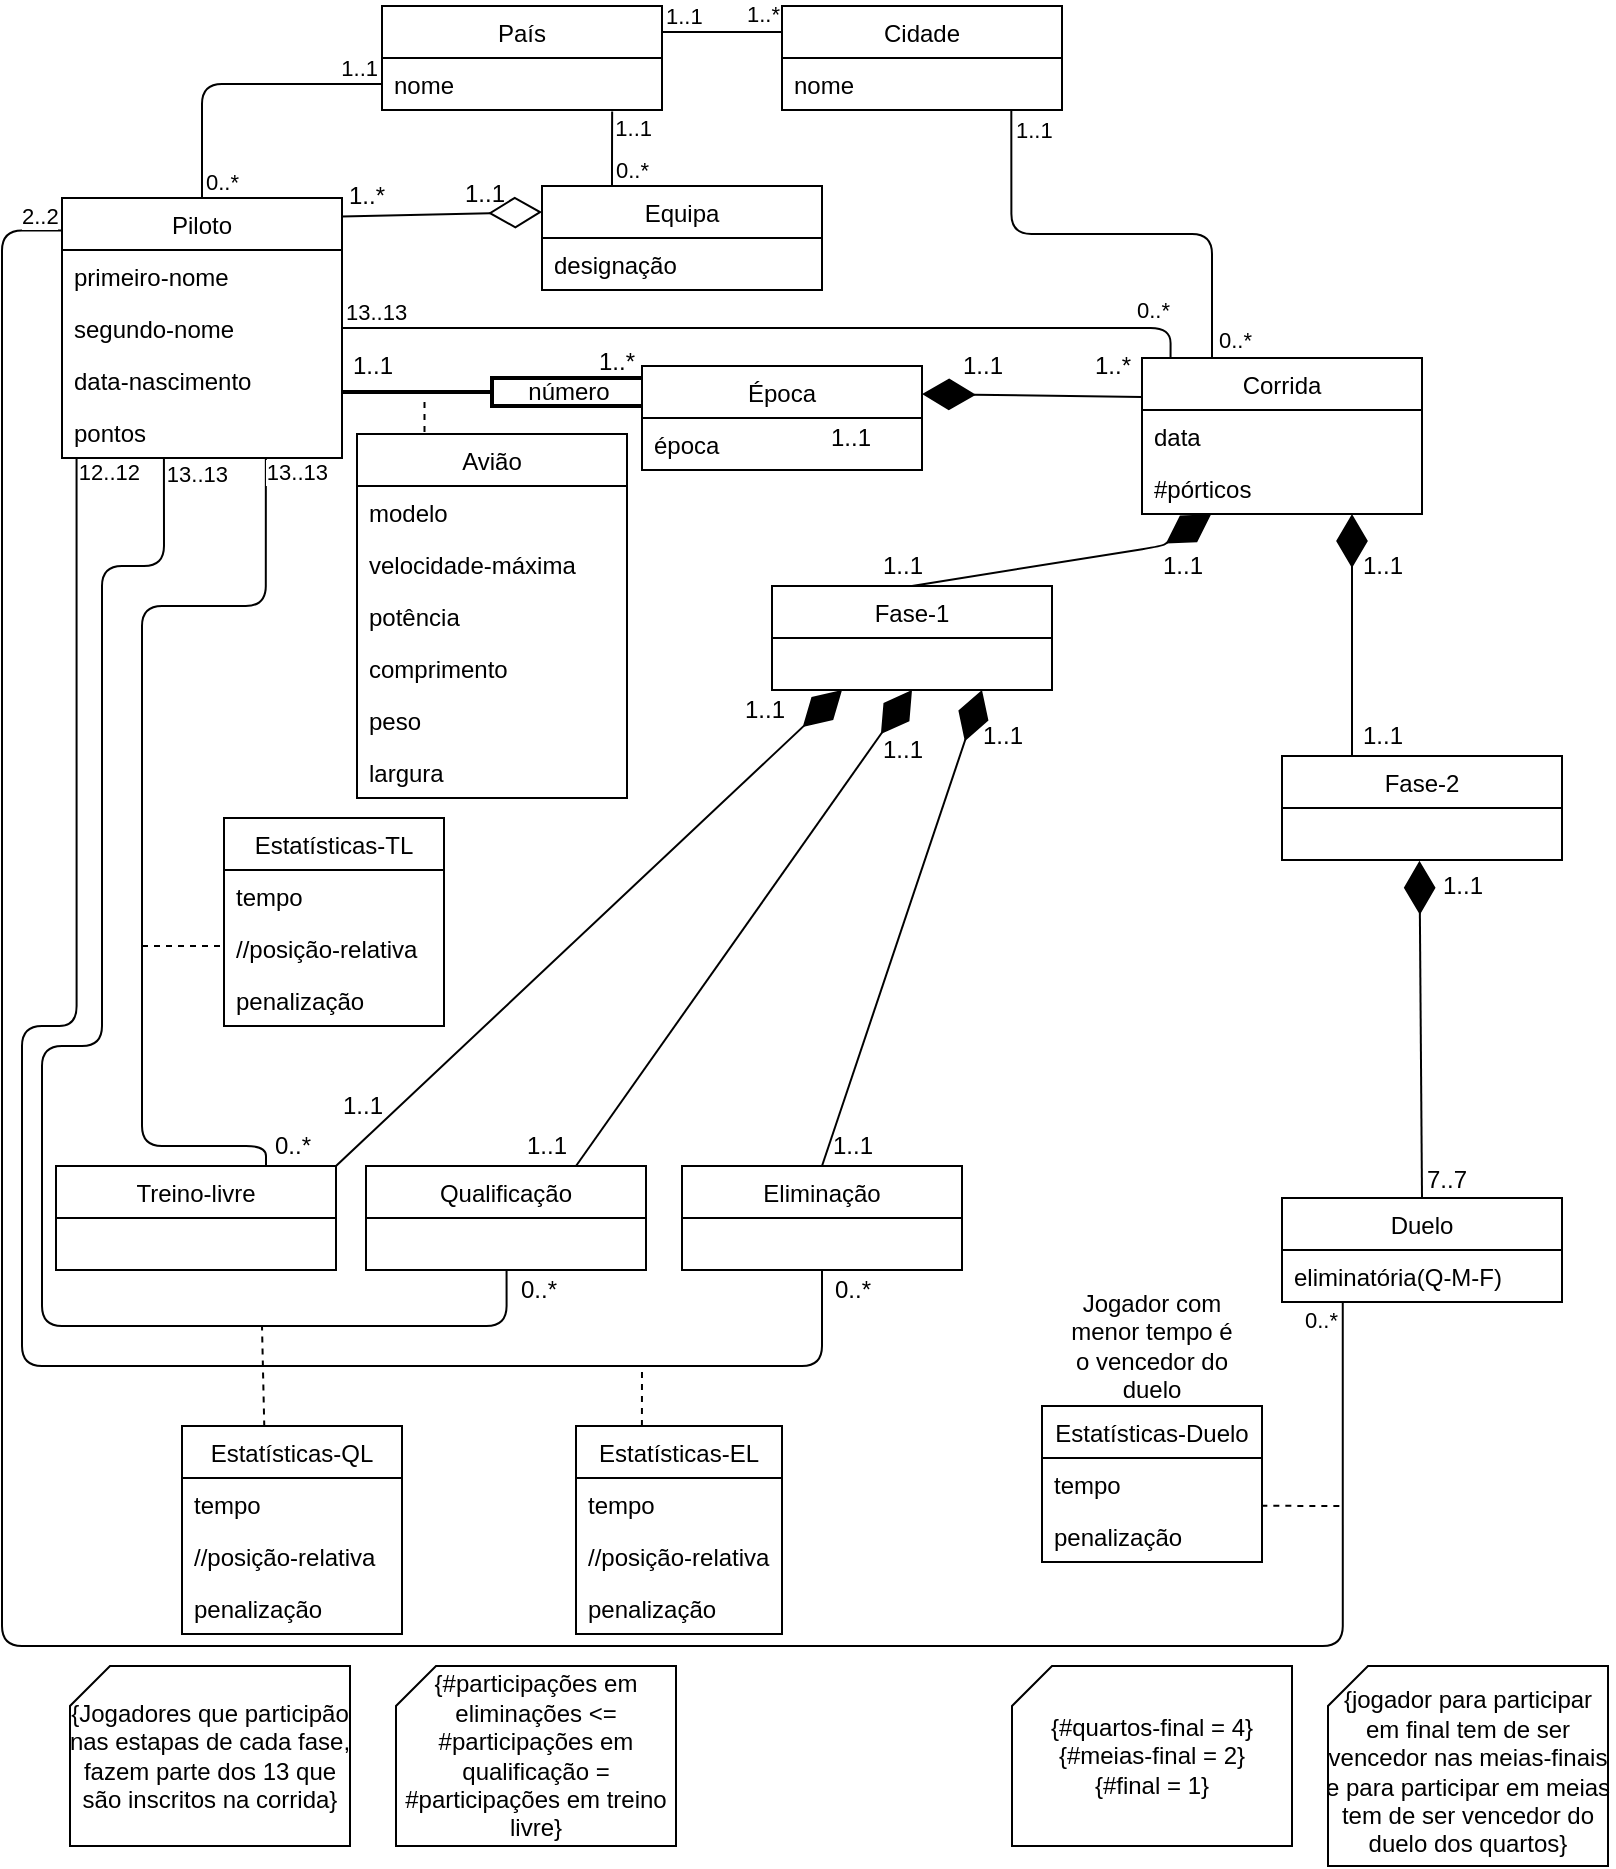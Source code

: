 <mxfile version="14.4.2" type="device"><diagram id="zNrP5_k8w8WbQHZA2reX" name="Page-1"><mxGraphModel dx="1662" dy="762" grid="1" gridSize="10" guides="1" tooltips="1" connect="1" arrows="1" fold="1" page="1" pageScale="1" pageWidth="827" pageHeight="1169" math="0" shadow="0"><root><mxCell id="0"/><mxCell id="1" parent="0"/><mxCell id="KS-zjD-Ay2IdsAqpSgVp-1" value="Piloto" style="swimlane;fontStyle=0;childLayout=stackLayout;horizontal=1;startSize=26;fillColor=none;horizontalStack=0;resizeParent=1;resizeParentMax=0;resizeLast=0;collapsible=1;marginBottom=0;" parent="1" vertex="1"><mxGeometry x="40" y="106" width="140" height="130" as="geometry"/></mxCell><mxCell id="KS-zjD-Ay2IdsAqpSgVp-2" value="primeiro-nome" style="text;strokeColor=none;fillColor=none;align=left;verticalAlign=top;spacingLeft=4;spacingRight=4;overflow=hidden;rotatable=0;points=[[0,0.5],[1,0.5]];portConstraint=eastwest;" parent="KS-zjD-Ay2IdsAqpSgVp-1" vertex="1"><mxGeometry y="26" width="140" height="26" as="geometry"/></mxCell><mxCell id="KS-zjD-Ay2IdsAqpSgVp-3" value="segundo-nome" style="text;strokeColor=none;fillColor=none;align=left;verticalAlign=top;spacingLeft=4;spacingRight=4;overflow=hidden;rotatable=0;points=[[0,0.5],[1,0.5]];portConstraint=eastwest;" parent="KS-zjD-Ay2IdsAqpSgVp-1" vertex="1"><mxGeometry y="52" width="140" height="26" as="geometry"/></mxCell><mxCell id="KS-zjD-Ay2IdsAqpSgVp-4" value="data-nascimento" style="text;strokeColor=none;fillColor=none;align=left;verticalAlign=top;spacingLeft=4;spacingRight=4;overflow=hidden;rotatable=0;points=[[0,0.5],[1,0.5]];portConstraint=eastwest;" parent="KS-zjD-Ay2IdsAqpSgVp-1" vertex="1"><mxGeometry y="78" width="140" height="26" as="geometry"/></mxCell><mxCell id="KS-zjD-Ay2IdsAqpSgVp-254" value="pontos" style="text;strokeColor=none;fillColor=none;align=left;verticalAlign=top;spacingLeft=4;spacingRight=4;overflow=hidden;rotatable=0;points=[[0,0.5],[1,0.5]];portConstraint=eastwest;" parent="KS-zjD-Ay2IdsAqpSgVp-1" vertex="1"><mxGeometry y="104" width="140" height="26" as="geometry"/></mxCell><mxCell id="KS-zjD-Ay2IdsAqpSgVp-5" value="País" style="swimlane;fontStyle=0;childLayout=stackLayout;horizontal=1;startSize=26;fillColor=none;horizontalStack=0;resizeParent=1;resizeParentMax=0;resizeLast=0;collapsible=1;marginBottom=0;" parent="1" vertex="1"><mxGeometry x="200" y="10" width="140" height="52" as="geometry"/></mxCell><mxCell id="KS-zjD-Ay2IdsAqpSgVp-6" value="nome" style="text;strokeColor=none;fillColor=none;align=left;verticalAlign=top;spacingLeft=4;spacingRight=4;overflow=hidden;rotatable=0;points=[[0,0.5],[1,0.5]];portConstraint=eastwest;" parent="KS-zjD-Ay2IdsAqpSgVp-5" vertex="1"><mxGeometry y="26" width="140" height="26" as="geometry"/></mxCell><mxCell id="KS-zjD-Ay2IdsAqpSgVp-9" value="Cidade" style="swimlane;fontStyle=0;childLayout=stackLayout;horizontal=1;startSize=26;fillColor=none;horizontalStack=0;resizeParent=1;resizeParentMax=0;resizeLast=0;collapsible=1;marginBottom=0;" parent="1" vertex="1"><mxGeometry x="400" y="10" width="140" height="52" as="geometry"/></mxCell><mxCell id="KS-zjD-Ay2IdsAqpSgVp-10" value="nome" style="text;strokeColor=none;fillColor=none;align=left;verticalAlign=top;spacingLeft=4;spacingRight=4;overflow=hidden;rotatable=0;points=[[0,0.5],[1,0.5]];portConstraint=eastwest;" parent="KS-zjD-Ay2IdsAqpSgVp-9" vertex="1"><mxGeometry y="26" width="140" height="26" as="geometry"/></mxCell><mxCell id="KS-zjD-Ay2IdsAqpSgVp-11" value="" style="endArrow=none;html=1;edgeStyle=orthogonalEdgeStyle;exitX=1;exitY=0.25;exitDx=0;exitDy=0;entryX=0;entryY=0.25;entryDx=0;entryDy=0;" parent="1" source="KS-zjD-Ay2IdsAqpSgVp-5" target="KS-zjD-Ay2IdsAqpSgVp-9" edge="1"><mxGeometry relative="1" as="geometry"><mxPoint x="330" y="200" as="sourcePoint"/><mxPoint x="490" y="200" as="targetPoint"/></mxGeometry></mxCell><mxCell id="KS-zjD-Ay2IdsAqpSgVp-12" value="1..1" style="edgeLabel;resizable=0;html=1;align=left;verticalAlign=bottom;" parent="KS-zjD-Ay2IdsAqpSgVp-11" connectable="0" vertex="1"><mxGeometry x="-1" relative="1" as="geometry"/></mxCell><mxCell id="KS-zjD-Ay2IdsAqpSgVp-13" value="1..*" style="edgeLabel;resizable=0;html=1;align=right;verticalAlign=bottom;" parent="KS-zjD-Ay2IdsAqpSgVp-11" connectable="0" vertex="1"><mxGeometry x="1" relative="1" as="geometry"><mxPoint x="-1" as="offset"/></mxGeometry></mxCell><mxCell id="KS-zjD-Ay2IdsAqpSgVp-14" value="Equipa" style="swimlane;fontStyle=0;childLayout=stackLayout;horizontal=1;startSize=26;fillColor=none;horizontalStack=0;resizeParent=1;resizeParentMax=0;resizeLast=0;collapsible=1;marginBottom=0;" parent="1" vertex="1"><mxGeometry x="280" y="100" width="140" height="52" as="geometry"/></mxCell><mxCell id="KS-zjD-Ay2IdsAqpSgVp-15" value="designação" style="text;strokeColor=none;fillColor=none;align=left;verticalAlign=top;spacingLeft=4;spacingRight=4;overflow=hidden;rotatable=0;points=[[0,0.5],[1,0.5]];portConstraint=eastwest;" parent="KS-zjD-Ay2IdsAqpSgVp-14" vertex="1"><mxGeometry y="26" width="140" height="26" as="geometry"/></mxCell><mxCell id="KS-zjD-Ay2IdsAqpSgVp-18" value="" style="endArrow=none;html=1;edgeStyle=orthogonalEdgeStyle;exitX=0.25;exitY=0;exitDx=0;exitDy=0;entryX=0.822;entryY=1.027;entryDx=0;entryDy=0;entryPerimeter=0;" parent="1" source="KS-zjD-Ay2IdsAqpSgVp-14" target="KS-zjD-Ay2IdsAqpSgVp-6" edge="1"><mxGeometry relative="1" as="geometry"><mxPoint x="350" y="80" as="sourcePoint"/><mxPoint x="510" y="80" as="targetPoint"/></mxGeometry></mxCell><mxCell id="KS-zjD-Ay2IdsAqpSgVp-19" value="0..*" style="edgeLabel;resizable=0;html=1;align=left;verticalAlign=bottom;" parent="KS-zjD-Ay2IdsAqpSgVp-18" connectable="0" vertex="1"><mxGeometry x="-1" relative="1" as="geometry"/></mxCell><mxCell id="KS-zjD-Ay2IdsAqpSgVp-20" value="1..1" style="edgeLabel;resizable=0;html=1;align=right;verticalAlign=bottom;" parent="KS-zjD-Ay2IdsAqpSgVp-18" connectable="0" vertex="1"><mxGeometry x="1" relative="1" as="geometry"><mxPoint x="20.92" y="17.17" as="offset"/></mxGeometry></mxCell><mxCell id="KS-zjD-Ay2IdsAqpSgVp-21" value="" style="endArrow=none;html=1;edgeStyle=orthogonalEdgeStyle;exitX=0.5;exitY=0;exitDx=0;exitDy=0;entryX=0;entryY=0.5;entryDx=0;entryDy=0;" parent="1" source="KS-zjD-Ay2IdsAqpSgVp-1" target="KS-zjD-Ay2IdsAqpSgVp-6" edge="1"><mxGeometry relative="1" as="geometry"><mxPoint x="145" y="128.0" as="sourcePoint"/><mxPoint x="235" y="70" as="targetPoint"/></mxGeometry></mxCell><mxCell id="KS-zjD-Ay2IdsAqpSgVp-22" value="0..*" style="edgeLabel;resizable=0;html=1;align=left;verticalAlign=bottom;" parent="KS-zjD-Ay2IdsAqpSgVp-21" connectable="0" vertex="1"><mxGeometry x="-1" relative="1" as="geometry"/></mxCell><mxCell id="KS-zjD-Ay2IdsAqpSgVp-23" value="1..1" style="edgeLabel;resizable=0;html=1;align=right;verticalAlign=bottom;" parent="KS-zjD-Ay2IdsAqpSgVp-21" connectable="0" vertex="1"><mxGeometry x="1" relative="1" as="geometry"><mxPoint x="-2" as="offset"/></mxGeometry></mxCell><mxCell id="KS-zjD-Ay2IdsAqpSgVp-24" value="Corrida" style="swimlane;fontStyle=0;childLayout=stackLayout;horizontal=1;startSize=26;fillColor=none;horizontalStack=0;resizeParent=1;resizeParentMax=0;resizeLast=0;collapsible=1;marginBottom=0;" parent="1" vertex="1"><mxGeometry x="580" y="186" width="140" height="78" as="geometry"/></mxCell><mxCell id="KS-zjD-Ay2IdsAqpSgVp-25" value="data" style="text;strokeColor=none;fillColor=none;align=left;verticalAlign=top;spacingLeft=4;spacingRight=4;overflow=hidden;rotatable=0;points=[[0,0.5],[1,0.5]];portConstraint=eastwest;" parent="KS-zjD-Ay2IdsAqpSgVp-24" vertex="1"><mxGeometry y="26" width="140" height="26" as="geometry"/></mxCell><mxCell id="KS-zjD-Ay2IdsAqpSgVp-72" value="#pórticos" style="text;strokeColor=none;fillColor=none;align=left;verticalAlign=top;spacingLeft=4;spacingRight=4;overflow=hidden;rotatable=0;points=[[0,0.5],[1,0.5]];portConstraint=eastwest;" parent="KS-zjD-Ay2IdsAqpSgVp-24" vertex="1"><mxGeometry y="52" width="140" height="26" as="geometry"/></mxCell><mxCell id="KS-zjD-Ay2IdsAqpSgVp-28" value="" style="endArrow=none;html=1;edgeStyle=orthogonalEdgeStyle;entryX=0.25;entryY=0;entryDx=0;entryDy=0;exitX=0.819;exitY=1.005;exitDx=0;exitDy=0;exitPerimeter=0;" parent="1" source="KS-zjD-Ay2IdsAqpSgVp-10" target="KS-zjD-Ay2IdsAqpSgVp-24" edge="1"><mxGeometry relative="1" as="geometry"><mxPoint x="515" y="70" as="sourcePoint"/><mxPoint x="510" y="80" as="targetPoint"/></mxGeometry></mxCell><mxCell id="KS-zjD-Ay2IdsAqpSgVp-29" value="1..1" style="edgeLabel;resizable=0;html=1;align=left;verticalAlign=bottom;" parent="KS-zjD-Ay2IdsAqpSgVp-28" connectable="0" vertex="1"><mxGeometry x="-1" relative="1" as="geometry"><mxPoint y="17.87" as="offset"/></mxGeometry></mxCell><mxCell id="KS-zjD-Ay2IdsAqpSgVp-30" value="0..*" style="edgeLabel;resizable=0;html=1;align=right;verticalAlign=bottom;" parent="KS-zjD-Ay2IdsAqpSgVp-28" connectable="0" vertex="1"><mxGeometry x="1" relative="1" as="geometry"><mxPoint x="20" as="offset"/></mxGeometry></mxCell><mxCell id="KS-zjD-Ay2IdsAqpSgVp-31" value="Avião" style="swimlane;fontStyle=0;childLayout=stackLayout;horizontal=1;startSize=26;fillColor=none;horizontalStack=0;resizeParent=1;resizeParentMax=0;resizeLast=0;collapsible=1;marginBottom=0;" parent="1" vertex="1"><mxGeometry x="187.5" y="224" width="135" height="182" as="geometry"/></mxCell><mxCell id="KS-zjD-Ay2IdsAqpSgVp-32" value="modelo" style="text;strokeColor=none;fillColor=none;align=left;verticalAlign=top;spacingLeft=4;spacingRight=4;overflow=hidden;rotatable=0;points=[[0,0.5],[1,0.5]];portConstraint=eastwest;" parent="KS-zjD-Ay2IdsAqpSgVp-31" vertex="1"><mxGeometry y="26" width="135" height="26" as="geometry"/></mxCell><mxCell id="KS-zjD-Ay2IdsAqpSgVp-33" value="velocidade-máxima" style="text;strokeColor=none;fillColor=none;align=left;verticalAlign=top;spacingLeft=4;spacingRight=4;overflow=hidden;rotatable=0;points=[[0,0.5],[1,0.5]];portConstraint=eastwest;" parent="KS-zjD-Ay2IdsAqpSgVp-31" vertex="1"><mxGeometry y="52" width="135" height="26" as="geometry"/></mxCell><mxCell id="KS-zjD-Ay2IdsAqpSgVp-34" value="potência" style="text;strokeColor=none;fillColor=none;align=left;verticalAlign=top;spacingLeft=4;spacingRight=4;overflow=hidden;rotatable=0;points=[[0,0.5],[1,0.5]];portConstraint=eastwest;" parent="KS-zjD-Ay2IdsAqpSgVp-31" vertex="1"><mxGeometry y="78" width="135" height="26" as="geometry"/></mxCell><mxCell id="KS-zjD-Ay2IdsAqpSgVp-35" value="comprimento" style="text;strokeColor=none;fillColor=none;align=left;verticalAlign=top;spacingLeft=4;spacingRight=4;overflow=hidden;rotatable=0;points=[[0,0.5],[1,0.5]];portConstraint=eastwest;" parent="KS-zjD-Ay2IdsAqpSgVp-31" vertex="1"><mxGeometry y="104" width="135" height="26" as="geometry"/></mxCell><mxCell id="KS-zjD-Ay2IdsAqpSgVp-36" value="peso" style="text;strokeColor=none;fillColor=none;align=left;verticalAlign=top;spacingLeft=4;spacingRight=4;overflow=hidden;rotatable=0;points=[[0,0.5],[1,0.5]];portConstraint=eastwest;" parent="KS-zjD-Ay2IdsAqpSgVp-31" vertex="1"><mxGeometry y="130" width="135" height="26" as="geometry"/></mxCell><mxCell id="KS-zjD-Ay2IdsAqpSgVp-37" value="largura" style="text;strokeColor=none;fillColor=none;align=left;verticalAlign=top;spacingLeft=4;spacingRight=4;overflow=hidden;rotatable=0;points=[[0,0.5],[1,0.5]];portConstraint=eastwest;" parent="KS-zjD-Ay2IdsAqpSgVp-31" vertex="1"><mxGeometry y="156" width="135" height="26" as="geometry"/></mxCell><mxCell id="KS-zjD-Ay2IdsAqpSgVp-48" value="Época" style="swimlane;fontStyle=0;childLayout=stackLayout;horizontal=1;startSize=26;fillColor=none;horizontalStack=0;resizeParent=1;resizeParentMax=0;resizeLast=0;collapsible=1;marginBottom=0;" parent="1" vertex="1"><mxGeometry x="330" y="190" width="140" height="52" as="geometry"/></mxCell><mxCell id="KS-zjD-Ay2IdsAqpSgVp-65" value="época" style="text;strokeColor=none;fillColor=none;align=left;verticalAlign=top;spacingLeft=4;spacingRight=4;overflow=hidden;rotatable=0;points=[[0,0.5],[1,0.5]];portConstraint=eastwest;" parent="KS-zjD-Ay2IdsAqpSgVp-48" vertex="1"><mxGeometry y="26" width="140" height="26" as="geometry"/></mxCell><mxCell id="KS-zjD-Ay2IdsAqpSgVp-55" value="" style="endArrow=none;dashed=1;html=1;exitX=0.25;exitY=0;exitDx=0;exitDy=0;entryX=0.275;entryY=0.497;entryDx=0;entryDy=0;entryPerimeter=0;" parent="1" edge="1"><mxGeometry width="50" height="50" relative="1" as="geometry"><mxPoint x="221.25" y="223" as="sourcePoint"/><mxPoint x="221.25" y="204.94" as="targetPoint"/><Array as="points"/></mxGeometry></mxCell><mxCell id="KS-zjD-Ay2IdsAqpSgVp-59" value="" style="endArrow=diamondThin;endFill=1;endSize=24;html=1;entryX=1;entryY=0.25;entryDx=0;entryDy=0;exitX=0;exitY=0.25;exitDx=0;exitDy=0;" parent="1" source="KS-zjD-Ay2IdsAqpSgVp-24" edge="1"><mxGeometry width="160" relative="1" as="geometry"><mxPoint x="580" y="209.5" as="sourcePoint"/><mxPoint x="470" y="204" as="targetPoint"/><Array as="points"/></mxGeometry></mxCell><mxCell id="KS-zjD-Ay2IdsAqpSgVp-60" value="1..1" style="text;html=1;align=center;verticalAlign=middle;resizable=0;points=[];autosize=1;" parent="1" vertex="1"><mxGeometry x="414" y="216" width="40" height="20" as="geometry"/></mxCell><mxCell id="KS-zjD-Ay2IdsAqpSgVp-61" value="1..*" style="text;html=1;align=center;verticalAlign=middle;resizable=0;points=[];autosize=1;" parent="1" vertex="1"><mxGeometry x="550" y="180" width="30" height="20" as="geometry"/></mxCell><mxCell id="KS-zjD-Ay2IdsAqpSgVp-62" value="" style="endArrow=diamondThin;endFill=0;endSize=24;html=1;entryX=0;entryY=0.25;entryDx=0;entryDy=0;exitX=0.999;exitY=0.071;exitDx=0;exitDy=0;exitPerimeter=0;" parent="1" source="KS-zjD-Ay2IdsAqpSgVp-1" target="KS-zjD-Ay2IdsAqpSgVp-14" edge="1"><mxGeometry width="160" relative="1" as="geometry"><mxPoint x="300" y="270" as="sourcePoint"/><mxPoint x="460" y="270" as="targetPoint"/></mxGeometry></mxCell><mxCell id="KS-zjD-Ay2IdsAqpSgVp-63" value="1..*" style="text;html=1;align=center;verticalAlign=middle;resizable=0;points=[];autosize=1;" parent="1" vertex="1"><mxGeometry x="177" y="95" width="30" height="20" as="geometry"/></mxCell><mxCell id="KS-zjD-Ay2IdsAqpSgVp-64" value="1..1" style="text;html=1;align=center;verticalAlign=middle;resizable=0;points=[];autosize=1;" parent="1" vertex="1"><mxGeometry x="231" y="94" width="40" height="20" as="geometry"/></mxCell><mxCell id="KS-zjD-Ay2IdsAqpSgVp-66" value="" style="strokeWidth=2;html=1;shape=mxgraph.flowchart.annotation_2;align=left;labelPosition=right;pointerEvents=1;rotation=0;" parent="1" vertex="1"><mxGeometry x="180" y="196" width="150" height="14" as="geometry"/></mxCell><mxCell id="KS-zjD-Ay2IdsAqpSgVp-67" value="número" style="text;html=1;align=center;verticalAlign=middle;resizable=0;points=[];autosize=1;" parent="1" vertex="1"><mxGeometry x="262.5" y="193" width="60" height="20" as="geometry"/></mxCell><mxCell id="KS-zjD-Ay2IdsAqpSgVp-68" value="1..1" style="text;html=1;align=center;verticalAlign=middle;resizable=0;points=[];autosize=1;" parent="1" vertex="1"><mxGeometry x="175" y="180" width="40" height="20" as="geometry"/></mxCell><mxCell id="KS-zjD-Ay2IdsAqpSgVp-69" value="1..*" style="text;html=1;align=center;verticalAlign=middle;resizable=0;points=[];autosize=1;" parent="1" vertex="1"><mxGeometry x="302" y="178" width="30" height="20" as="geometry"/></mxCell><mxCell id="KS-zjD-Ay2IdsAqpSgVp-70" value="1..1" style="text;html=1;align=center;verticalAlign=middle;resizable=0;points=[];autosize=1;" parent="1" vertex="1"><mxGeometry x="480" y="180" width="40" height="20" as="geometry"/></mxCell><mxCell id="KS-zjD-Ay2IdsAqpSgVp-74" value="Fase-1" style="swimlane;fontStyle=0;childLayout=stackLayout;horizontal=1;startSize=26;fillColor=none;horizontalStack=0;resizeParent=1;resizeParentMax=0;resizeLast=0;collapsible=1;marginBottom=0;" parent="1" vertex="1"><mxGeometry x="395" y="300" width="140" height="52" as="geometry"/></mxCell><mxCell id="KS-zjD-Ay2IdsAqpSgVp-78" value="Fase-2" style="swimlane;fontStyle=0;childLayout=stackLayout;horizontal=1;startSize=26;fillColor=none;horizontalStack=0;resizeParent=1;resizeParentMax=0;resizeLast=0;collapsible=1;marginBottom=0;" parent="1" vertex="1"><mxGeometry x="650" y="385" width="140" height="52" as="geometry"/></mxCell><mxCell id="KS-zjD-Ay2IdsAqpSgVp-100" value="" style="endArrow=diamondThin;endFill=1;endSize=24;html=1;entryX=0.247;entryY=1.004;entryDx=0;entryDy=0;entryPerimeter=0;exitX=0.5;exitY=0;exitDx=0;exitDy=0;" parent="1" source="KS-zjD-Ay2IdsAqpSgVp-74" target="KS-zjD-Ay2IdsAqpSgVp-72" edge="1"><mxGeometry width="160" relative="1" as="geometry"><mxPoint x="510" y="430" as="sourcePoint"/><mxPoint x="670" y="430" as="targetPoint"/><Array as="points"><mxPoint x="590" y="280"/></Array></mxGeometry></mxCell><mxCell id="KS-zjD-Ay2IdsAqpSgVp-101" value="" style="endArrow=diamondThin;endFill=1;endSize=24;html=1;entryX=0.75;entryY=1;entryDx=0;entryDy=0;exitX=0.25;exitY=0;exitDx=0;exitDy=0;" parent="1" source="KS-zjD-Ay2IdsAqpSgVp-78" target="KS-zjD-Ay2IdsAqpSgVp-24" edge="1"><mxGeometry width="160" relative="1" as="geometry"><mxPoint x="580" y="370" as="sourcePoint"/><mxPoint x="610.02" y="280.006" as="targetPoint"/></mxGeometry></mxCell><mxCell id="KS-zjD-Ay2IdsAqpSgVp-117" value="Treino-livre" style="swimlane;fontStyle=0;childLayout=stackLayout;horizontal=1;startSize=26;fillColor=none;horizontalStack=0;resizeParent=1;resizeParentMax=0;resizeLast=0;collapsible=1;marginBottom=0;" parent="1" vertex="1"><mxGeometry x="37" y="590" width="140" height="52" as="geometry"/></mxCell><mxCell id="KS-zjD-Ay2IdsAqpSgVp-121" value="" style="endArrow=none;html=1;edgeStyle=orthogonalEdgeStyle;exitX=0.5;exitY=1;exitDx=0;exitDy=0;entryX=0.052;entryY=0.998;entryDx=0;entryDy=0;entryPerimeter=0;" parent="1" source="KS-zjD-Ay2IdsAqpSgVp-152" target="KS-zjD-Ay2IdsAqpSgVp-254" edge="1"><mxGeometry relative="1" as="geometry"><mxPoint x="440" y="750" as="sourcePoint"/><mxPoint x="47" y="240" as="targetPoint"/><Array as="points"><mxPoint x="420" y="690"/><mxPoint x="20" y="690"/><mxPoint x="20" y="520"/><mxPoint x="47" y="520"/></Array></mxGeometry></mxCell><mxCell id="KS-zjD-Ay2IdsAqpSgVp-123" value="12..12" style="edgeLabel;resizable=0;html=1;align=right;verticalAlign=bottom;" parent="KS-zjD-Ay2IdsAqpSgVp-121" connectable="0" vertex="1"><mxGeometry x="1" relative="1" as="geometry"><mxPoint x="32.72" y="16.14" as="offset"/></mxGeometry></mxCell><mxCell id="KS-zjD-Ay2IdsAqpSgVp-134" value="" style="endArrow=none;html=1;edgeStyle=orthogonalEdgeStyle;exitX=0.502;exitY=0.999;exitDx=0;exitDy=0;exitPerimeter=0;entryX=0.364;entryY=1.006;entryDx=0;entryDy=0;entryPerimeter=0;" parent="1" target="KS-zjD-Ay2IdsAqpSgVp-254" edge="1"><mxGeometry relative="1" as="geometry"><mxPoint x="262.28" y="641.974" as="sourcePoint"/><mxPoint x="91" y="240" as="targetPoint"/><Array as="points"><mxPoint x="262" y="670"/><mxPoint x="30" y="670"/><mxPoint x="30" y="530"/><mxPoint x="60" y="530"/><mxPoint x="60" y="290"/><mxPoint x="91" y="290"/></Array></mxGeometry></mxCell><mxCell id="KS-zjD-Ay2IdsAqpSgVp-135" value="13..13" style="edgeLabel;resizable=0;html=1;align=right;verticalAlign=bottom;" parent="KS-zjD-Ay2IdsAqpSgVp-134" connectable="0" vertex="1"><mxGeometry x="1" relative="1" as="geometry"><mxPoint x="32.04" y="15.95" as="offset"/></mxGeometry></mxCell><mxCell id="KS-zjD-Ay2IdsAqpSgVp-137" value="" style="endArrow=none;html=1;edgeStyle=orthogonalEdgeStyle;exitX=0.75;exitY=0;exitDx=0;exitDy=0;entryX=0.728;entryY=0.998;entryDx=0;entryDy=0;entryPerimeter=0;" parent="1" source="KS-zjD-Ay2IdsAqpSgVp-117" target="KS-zjD-Ay2IdsAqpSgVp-254" edge="1"><mxGeometry relative="1" as="geometry"><mxPoint x="70" y="530" as="sourcePoint"/><mxPoint x="142" y="240" as="targetPoint"/><Array as="points"><mxPoint x="142" y="580"/><mxPoint x="80" y="580"/><mxPoint x="80" y="310"/><mxPoint x="142" y="310"/></Array></mxGeometry></mxCell><mxCell id="KS-zjD-Ay2IdsAqpSgVp-151" value="Qualificação" style="swimlane;fontStyle=0;childLayout=stackLayout;horizontal=1;startSize=26;fillColor=none;horizontalStack=0;resizeParent=1;resizeParentMax=0;resizeLast=0;collapsible=1;marginBottom=0;" parent="1" vertex="1"><mxGeometry x="192" y="590" width="140" height="52" as="geometry"/></mxCell><mxCell id="KS-zjD-Ay2IdsAqpSgVp-152" value="Eliminação" style="swimlane;fontStyle=0;childLayout=stackLayout;horizontal=1;startSize=26;fillColor=none;horizontalStack=0;resizeParent=1;resizeParentMax=0;resizeLast=0;collapsible=1;marginBottom=0;" parent="1" vertex="1"><mxGeometry x="350" y="590" width="140" height="52" as="geometry"/></mxCell><mxCell id="KS-zjD-Ay2IdsAqpSgVp-161" value="" style="endArrow=none;html=1;edgeStyle=orthogonalEdgeStyle;exitX=1;exitY=0.5;exitDx=0;exitDy=0;entryX=0.102;entryY=0.002;entryDx=0;entryDy=0;entryPerimeter=0;" parent="1" source="KS-zjD-Ay2IdsAqpSgVp-3" target="KS-zjD-Ay2IdsAqpSgVp-24" edge="1"><mxGeometry relative="1" as="geometry"><mxPoint x="320" y="150" as="sourcePoint"/><mxPoint x="480" y="150" as="targetPoint"/></mxGeometry></mxCell><mxCell id="KS-zjD-Ay2IdsAqpSgVp-162" value="13..13" style="edgeLabel;resizable=0;html=1;align=left;verticalAlign=bottom;" parent="KS-zjD-Ay2IdsAqpSgVp-161" connectable="0" vertex="1"><mxGeometry x="-1" relative="1" as="geometry"/></mxCell><mxCell id="KS-zjD-Ay2IdsAqpSgVp-163" value="0..*" style="edgeLabel;resizable=0;html=1;align=right;verticalAlign=bottom;" parent="KS-zjD-Ay2IdsAqpSgVp-161" connectable="0" vertex="1"><mxGeometry x="1" relative="1" as="geometry"><mxPoint y="-15.83" as="offset"/></mxGeometry></mxCell><mxCell id="KS-zjD-Ay2IdsAqpSgVp-184" value="" style="verticalLabelPosition=bottom;verticalAlign=top;html=1;shape=card;whiteSpace=wrap;size=20;arcSize=12;" parent="1" vertex="1"><mxGeometry x="44" y="840" width="140" height="90" as="geometry"/></mxCell><mxCell id="KS-zjD-Ay2IdsAqpSgVp-185" value="{Jogadores que participão nas estapas de cada fase, fazem parte dos 13 que são inscritos na corrida}" style="text;html=1;strokeColor=none;fillColor=none;align=center;verticalAlign=middle;whiteSpace=wrap;rounded=0;" parent="1" vertex="1"><mxGeometry x="41" y="847.5" width="146" height="75" as="geometry"/></mxCell><mxCell id="KS-zjD-Ay2IdsAqpSgVp-188" value="Duelo" style="swimlane;fontStyle=0;childLayout=stackLayout;horizontal=1;startSize=26;fillColor=none;horizontalStack=0;resizeParent=1;resizeParentMax=0;resizeLast=0;collapsible=1;marginBottom=0;" parent="1" vertex="1"><mxGeometry x="650" y="606" width="140" height="52" as="geometry"/></mxCell><mxCell id="KS-zjD-Ay2IdsAqpSgVp-191" value="eliminatória(Q-M-F)" style="text;strokeColor=none;fillColor=none;align=left;verticalAlign=top;spacingLeft=4;spacingRight=4;overflow=hidden;rotatable=0;points=[[0,0.5],[1,0.5]];portConstraint=eastwest;" parent="KS-zjD-Ay2IdsAqpSgVp-188" vertex="1"><mxGeometry y="26" width="140" height="26" as="geometry"/></mxCell><mxCell id="KS-zjD-Ay2IdsAqpSgVp-199" value="13..13" style="edgeLabel;resizable=0;html=1;align=right;verticalAlign=bottom;" parent="1" connectable="0" vertex="1"><mxGeometry x="173.999" y="251.997" as="geometry"/></mxCell><mxCell id="KS-zjD-Ay2IdsAqpSgVp-200" value="0..*" style="text;html=1;align=center;verticalAlign=middle;resizable=0;points=[];autosize=1;" parent="1" vertex="1"><mxGeometry x="420" y="642" width="30" height="20" as="geometry"/></mxCell><mxCell id="KS-zjD-Ay2IdsAqpSgVp-201" value="0..*" style="text;html=1;align=center;verticalAlign=middle;resizable=0;points=[];autosize=1;" parent="1" vertex="1"><mxGeometry x="262.5" y="642" width="30" height="20" as="geometry"/></mxCell><mxCell id="KS-zjD-Ay2IdsAqpSgVp-202" value="0..*" style="text;html=1;align=center;verticalAlign=middle;resizable=0;points=[];autosize=1;" parent="1" vertex="1"><mxGeometry x="140" y="570" width="30" height="20" as="geometry"/></mxCell><mxCell id="KS-zjD-Ay2IdsAqpSgVp-203" value="" style="verticalLabelPosition=bottom;verticalAlign=top;html=1;shape=card;whiteSpace=wrap;size=20;arcSize=12;" parent="1" vertex="1"><mxGeometry x="207" y="840" width="140" height="90" as="geometry"/></mxCell><mxCell id="KS-zjD-Ay2IdsAqpSgVp-204" value="{#participações em eliminações &amp;lt;= #participações em qualificação = #participações em treino livre}" style="text;html=1;strokeColor=none;fillColor=none;align=center;verticalAlign=middle;whiteSpace=wrap;rounded=0;" parent="1" vertex="1"><mxGeometry x="204" y="847.5" width="146" height="75" as="geometry"/></mxCell><mxCell id="KS-zjD-Ay2IdsAqpSgVp-205" value="" style="endArrow=diamondThin;endFill=1;endSize=24;html=1;entryX=0.25;entryY=1;entryDx=0;entryDy=0;exitX=1;exitY=0;exitDx=0;exitDy=0;" parent="1" source="KS-zjD-Ay2IdsAqpSgVp-117" target="KS-zjD-Ay2IdsAqpSgVp-74" edge="1"><mxGeometry width="160" relative="1" as="geometry"><mxPoint x="80" y="510" as="sourcePoint"/><mxPoint x="240" y="510" as="targetPoint"/></mxGeometry></mxCell><mxCell id="KS-zjD-Ay2IdsAqpSgVp-206" value="" style="endArrow=diamondThin;endFill=1;endSize=24;html=1;entryX=0.5;entryY=1;entryDx=0;entryDy=0;exitX=0.75;exitY=0;exitDx=0;exitDy=0;" parent="1" source="KS-zjD-Ay2IdsAqpSgVp-151" target="KS-zjD-Ay2IdsAqpSgVp-74" edge="1"><mxGeometry width="160" relative="1" as="geometry"><mxPoint x="187" y="600" as="sourcePoint"/><mxPoint x="276" y="499" as="targetPoint"/></mxGeometry></mxCell><mxCell id="KS-zjD-Ay2IdsAqpSgVp-207" value="" style="endArrow=diamondThin;endFill=1;endSize=24;html=1;entryX=0.75;entryY=1;entryDx=0;entryDy=0;exitX=0.5;exitY=0;exitDx=0;exitDy=0;" parent="1" source="KS-zjD-Ay2IdsAqpSgVp-152" target="KS-zjD-Ay2IdsAqpSgVp-74" edge="1"><mxGeometry width="160" relative="1" as="geometry"><mxPoint x="272" y="600" as="sourcePoint"/><mxPoint x="311" y="499" as="targetPoint"/></mxGeometry></mxCell><mxCell id="KS-zjD-Ay2IdsAqpSgVp-208" value="1..1" style="text;html=1;align=center;verticalAlign=middle;resizable=0;points=[];autosize=1;" parent="1" vertex="1"><mxGeometry x="371" y="352" width="40" height="20" as="geometry"/></mxCell><mxCell id="KS-zjD-Ay2IdsAqpSgVp-209" value="1..1" style="text;html=1;align=center;verticalAlign=middle;resizable=0;points=[];autosize=1;" parent="1" vertex="1"><mxGeometry x="170" y="550" width="40" height="20" as="geometry"/></mxCell><mxCell id="KS-zjD-Ay2IdsAqpSgVp-210" value="1..1" style="text;html=1;align=center;verticalAlign=middle;resizable=0;points=[];autosize=1;" parent="1" vertex="1"><mxGeometry x="262" y="570" width="40" height="20" as="geometry"/></mxCell><mxCell id="KS-zjD-Ay2IdsAqpSgVp-211" value="1..1" style="text;html=1;align=center;verticalAlign=middle;resizable=0;points=[];autosize=1;" parent="1" vertex="1"><mxGeometry x="440" y="372" width="40" height="20" as="geometry"/></mxCell><mxCell id="KS-zjD-Ay2IdsAqpSgVp-212" value="1..1" style="text;html=1;align=center;verticalAlign=middle;resizable=0;points=[];autosize=1;" parent="1" vertex="1"><mxGeometry x="490" y="365" width="40" height="20" as="geometry"/></mxCell><mxCell id="KS-zjD-Ay2IdsAqpSgVp-213" value="1..1" style="text;html=1;align=center;verticalAlign=middle;resizable=0;points=[];autosize=1;" parent="1" vertex="1"><mxGeometry x="415" y="570" width="40" height="20" as="geometry"/></mxCell><mxCell id="KS-zjD-Ay2IdsAqpSgVp-214" value="" style="endArrow=diamondThin;endFill=1;endSize=24;html=1;entryX=0.491;entryY=1.015;entryDx=0;entryDy=0;entryPerimeter=0;exitX=0.5;exitY=0;exitDx=0;exitDy=0;" parent="1" source="KS-zjD-Ay2IdsAqpSgVp-188" edge="1"><mxGeometry width="160" relative="1" as="geometry"><mxPoint x="410" y="560" as="sourcePoint"/><mxPoint x="718.74" y="437.39" as="targetPoint"/></mxGeometry></mxCell><mxCell id="KS-zjD-Ay2IdsAqpSgVp-215" value="1..1" style="text;html=1;align=center;verticalAlign=middle;resizable=0;points=[];autosize=1;" parent="1" vertex="1"><mxGeometry x="720" y="440" width="40" height="20" as="geometry"/></mxCell><mxCell id="KS-zjD-Ay2IdsAqpSgVp-216" value="7..7" style="text;html=1;align=center;verticalAlign=middle;resizable=0;points=[];autosize=1;" parent="1" vertex="1"><mxGeometry x="712" y="587" width="40" height="20" as="geometry"/></mxCell><mxCell id="KS-zjD-Ay2IdsAqpSgVp-217" value="1..1" style="text;html=1;align=center;verticalAlign=middle;resizable=0;points=[];autosize=1;" parent="1" vertex="1"><mxGeometry x="440" y="280" width="40" height="20" as="geometry"/></mxCell><mxCell id="KS-zjD-Ay2IdsAqpSgVp-218" value="1..1" style="text;html=1;align=center;verticalAlign=middle;resizable=0;points=[];autosize=1;" parent="1" vertex="1"><mxGeometry x="580" y="280" width="40" height="20" as="geometry"/></mxCell><mxCell id="KS-zjD-Ay2IdsAqpSgVp-219" value="1..1" style="text;html=1;align=center;verticalAlign=middle;resizable=0;points=[];autosize=1;" parent="1" vertex="1"><mxGeometry x="680" y="280" width="40" height="20" as="geometry"/></mxCell><mxCell id="KS-zjD-Ay2IdsAqpSgVp-220" value="1..1" style="text;html=1;align=center;verticalAlign=middle;resizable=0;points=[];autosize=1;" parent="1" vertex="1"><mxGeometry x="680" y="365" width="40" height="20" as="geometry"/></mxCell><mxCell id="KS-zjD-Ay2IdsAqpSgVp-221" value="Estatísticas-EL" style="swimlane;fontStyle=0;childLayout=stackLayout;horizontal=1;startSize=26;fillColor=none;horizontalStack=0;resizeParent=1;resizeParentMax=0;resizeLast=0;collapsible=1;marginBottom=0;" parent="1" vertex="1"><mxGeometry x="297" y="720" width="103" height="104" as="geometry"/></mxCell><mxCell id="KS-zjD-Ay2IdsAqpSgVp-178" value="tempo" style="text;strokeColor=none;fillColor=none;align=left;verticalAlign=top;spacingLeft=4;spacingRight=4;overflow=hidden;rotatable=0;points=[[0,0.5],[1,0.5]];portConstraint=eastwest;" parent="KS-zjD-Ay2IdsAqpSgVp-221" vertex="1"><mxGeometry y="26" width="103" height="26" as="geometry"/></mxCell><mxCell id="KS-zjD-Ay2IdsAqpSgVp-181" value="//posição-relativa" style="text;strokeColor=none;fillColor=none;align=left;verticalAlign=top;spacingLeft=4;spacingRight=4;overflow=hidden;rotatable=0;points=[[0,0.5],[1,0.5]];portConstraint=eastwest;" parent="KS-zjD-Ay2IdsAqpSgVp-221" vertex="1"><mxGeometry y="52" width="103" height="26" as="geometry"/></mxCell><mxCell id="KS-zjD-Ay2IdsAqpSgVp-182" value="penalização" style="text;strokeColor=none;fillColor=none;align=left;verticalAlign=top;spacingLeft=4;spacingRight=4;overflow=hidden;rotatable=0;points=[[0,0.5],[1,0.5]];portConstraint=eastwest;" parent="KS-zjD-Ay2IdsAqpSgVp-221" vertex="1"><mxGeometry y="78" width="103" height="26" as="geometry"/></mxCell><mxCell id="KS-zjD-Ay2IdsAqpSgVp-229" value="Estatísticas-QL" style="swimlane;fontStyle=0;childLayout=stackLayout;horizontal=1;startSize=26;fillColor=none;horizontalStack=0;resizeParent=1;resizeParentMax=0;resizeLast=0;collapsible=1;marginBottom=0;" parent="1" vertex="1"><mxGeometry x="100" y="720" width="110" height="104" as="geometry"/></mxCell><mxCell id="KS-zjD-Ay2IdsAqpSgVp-230" value="tempo" style="text;strokeColor=none;fillColor=none;align=left;verticalAlign=top;spacingLeft=4;spacingRight=4;overflow=hidden;rotatable=0;points=[[0,0.5],[1,0.5]];portConstraint=eastwest;" parent="KS-zjD-Ay2IdsAqpSgVp-229" vertex="1"><mxGeometry y="26" width="110" height="26" as="geometry"/></mxCell><mxCell id="KS-zjD-Ay2IdsAqpSgVp-231" value="//posição-relativa" style="text;strokeColor=none;fillColor=none;align=left;verticalAlign=top;spacingLeft=4;spacingRight=4;overflow=hidden;rotatable=0;points=[[0,0.5],[1,0.5]];portConstraint=eastwest;" parent="KS-zjD-Ay2IdsAqpSgVp-229" vertex="1"><mxGeometry y="52" width="110" height="26" as="geometry"/></mxCell><mxCell id="KS-zjD-Ay2IdsAqpSgVp-232" value="penalização" style="text;strokeColor=none;fillColor=none;align=left;verticalAlign=top;spacingLeft=4;spacingRight=4;overflow=hidden;rotatable=0;points=[[0,0.5],[1,0.5]];portConstraint=eastwest;" parent="KS-zjD-Ay2IdsAqpSgVp-229" vertex="1"><mxGeometry y="78" width="110" height="26" as="geometry"/></mxCell><mxCell id="KS-zjD-Ay2IdsAqpSgVp-233" value="Estatísticas-TL" style="swimlane;fontStyle=0;childLayout=stackLayout;horizontal=1;startSize=26;fillColor=none;horizontalStack=0;resizeParent=1;resizeParentMax=0;resizeLast=0;collapsible=1;marginBottom=0;" parent="1" vertex="1"><mxGeometry x="121" y="416" width="110" height="104" as="geometry"/></mxCell><mxCell id="KS-zjD-Ay2IdsAqpSgVp-234" value="tempo" style="text;strokeColor=none;fillColor=none;align=left;verticalAlign=top;spacingLeft=4;spacingRight=4;overflow=hidden;rotatable=0;points=[[0,0.5],[1,0.5]];portConstraint=eastwest;" parent="KS-zjD-Ay2IdsAqpSgVp-233" vertex="1"><mxGeometry y="26" width="110" height="26" as="geometry"/></mxCell><mxCell id="KS-zjD-Ay2IdsAqpSgVp-235" value="//posição-relativa" style="text;strokeColor=none;fillColor=none;align=left;verticalAlign=top;spacingLeft=4;spacingRight=4;overflow=hidden;rotatable=0;points=[[0,0.5],[1,0.5]];portConstraint=eastwest;" parent="KS-zjD-Ay2IdsAqpSgVp-233" vertex="1"><mxGeometry y="52" width="110" height="26" as="geometry"/></mxCell><mxCell id="KS-zjD-Ay2IdsAqpSgVp-236" value="penalização" style="text;strokeColor=none;fillColor=none;align=left;verticalAlign=top;spacingLeft=4;spacingRight=4;overflow=hidden;rotatable=0;points=[[0,0.5],[1,0.5]];portConstraint=eastwest;" parent="KS-zjD-Ay2IdsAqpSgVp-233" vertex="1"><mxGeometry y="78" width="110" height="26" as="geometry"/></mxCell><mxCell id="KS-zjD-Ay2IdsAqpSgVp-237" value="" style="endArrow=none;dashed=1;html=1;" parent="1" edge="1"><mxGeometry width="50" height="50" relative="1" as="geometry"><mxPoint x="80" y="480" as="sourcePoint"/><mxPoint x="120" y="480" as="targetPoint"/></mxGeometry></mxCell><mxCell id="KS-zjD-Ay2IdsAqpSgVp-238" value="" style="endArrow=none;dashed=1;html=1;exitX=0.374;exitY=0.002;exitDx=0;exitDy=0;exitPerimeter=0;" parent="1" source="KS-zjD-Ay2IdsAqpSgVp-229" edge="1"><mxGeometry width="50" height="50" relative="1" as="geometry"><mxPoint x="110" y="860" as="sourcePoint"/><mxPoint x="140" y="670" as="targetPoint"/></mxGeometry></mxCell><mxCell id="KS-zjD-Ay2IdsAqpSgVp-239" value="" style="endArrow=none;dashed=1;html=1;exitX=0.32;exitY=0;exitDx=0;exitDy=0;exitPerimeter=0;" parent="1" source="KS-zjD-Ay2IdsAqpSgVp-221" edge="1"><mxGeometry width="50" height="50" relative="1" as="geometry"><mxPoint x="110" y="900" as="sourcePoint"/><mxPoint x="330" y="690" as="targetPoint"/></mxGeometry></mxCell><mxCell id="KS-zjD-Ay2IdsAqpSgVp-241" value="" style="endArrow=none;html=1;edgeStyle=orthogonalEdgeStyle;entryX=0.217;entryY=1.008;entryDx=0;entryDy=0;exitX=-0.003;exitY=0.125;exitDx=0;exitDy=0;exitPerimeter=0;entryPerimeter=0;" parent="1" source="KS-zjD-Ay2IdsAqpSgVp-1" target="KS-zjD-Ay2IdsAqpSgVp-191" edge="1"><mxGeometry relative="1" as="geometry"><mxPoint x="310" y="660" as="sourcePoint"/><mxPoint x="470" y="660" as="targetPoint"/><Array as="points"><mxPoint x="10" y="122"/><mxPoint x="10" y="830"/><mxPoint x="680" y="830"/></Array></mxGeometry></mxCell><mxCell id="KS-zjD-Ay2IdsAqpSgVp-242" value="2..2" style="edgeLabel;resizable=0;html=1;align=left;verticalAlign=bottom;" parent="KS-zjD-Ay2IdsAqpSgVp-241" connectable="0" vertex="1"><mxGeometry x="-1" relative="1" as="geometry"><mxPoint x="-21.58" y="0.75" as="offset"/></mxGeometry></mxCell><mxCell id="KS-zjD-Ay2IdsAqpSgVp-243" value="0..*" style="edgeLabel;resizable=0;html=1;align=right;verticalAlign=bottom;" parent="KS-zjD-Ay2IdsAqpSgVp-241" connectable="0" vertex="1"><mxGeometry x="1" relative="1" as="geometry"><mxPoint x="-2" y="16.82" as="offset"/></mxGeometry></mxCell><mxCell id="KS-zjD-Ay2IdsAqpSgVp-248" value="Estatísticas-Duelo" style="swimlane;fontStyle=0;childLayout=stackLayout;horizontal=1;startSize=26;fillColor=none;horizontalStack=0;resizeParent=1;resizeParentMax=0;resizeLast=0;collapsible=1;marginBottom=0;" parent="1" vertex="1"><mxGeometry x="530" y="710" width="110" height="78" as="geometry"/></mxCell><mxCell id="KS-zjD-Ay2IdsAqpSgVp-249" value="tempo" style="text;strokeColor=none;fillColor=none;align=left;verticalAlign=top;spacingLeft=4;spacingRight=4;overflow=hidden;rotatable=0;points=[[0,0.5],[1,0.5]];portConstraint=eastwest;" parent="KS-zjD-Ay2IdsAqpSgVp-248" vertex="1"><mxGeometry y="26" width="110" height="26" as="geometry"/></mxCell><mxCell id="KS-zjD-Ay2IdsAqpSgVp-251" value="penalização" style="text;strokeColor=none;fillColor=none;align=left;verticalAlign=top;spacingLeft=4;spacingRight=4;overflow=hidden;rotatable=0;points=[[0,0.5],[1,0.5]];portConstraint=eastwest;" parent="KS-zjD-Ay2IdsAqpSgVp-248" vertex="1"><mxGeometry y="52" width="110" height="26" as="geometry"/></mxCell><mxCell id="KS-zjD-Ay2IdsAqpSgVp-252" value="" style="endArrow=none;dashed=1;html=1;exitX=0.997;exitY=0.919;exitDx=0;exitDy=0;exitPerimeter=0;" parent="1" source="KS-zjD-Ay2IdsAqpSgVp-249" edge="1"><mxGeometry width="50" height="50" relative="1" as="geometry"><mxPoint x="540" y="848" as="sourcePoint"/><mxPoint x="680" y="760" as="targetPoint"/></mxGeometry></mxCell><mxCell id="KS-zjD-Ay2IdsAqpSgVp-256" value="" style="verticalLabelPosition=bottom;verticalAlign=top;html=1;shape=card;whiteSpace=wrap;size=20;arcSize=12;" parent="1" vertex="1"><mxGeometry x="515" y="840" width="140" height="90" as="geometry"/></mxCell><mxCell id="KS-zjD-Ay2IdsAqpSgVp-257" value="{#quartos-final = 4}&lt;br&gt;{#meias-final = 2}&lt;br&gt;{#final = 1}" style="text;html=1;strokeColor=none;fillColor=none;align=center;verticalAlign=middle;whiteSpace=wrap;rounded=0;" parent="1" vertex="1"><mxGeometry x="512" y="847.5" width="146" height="75" as="geometry"/></mxCell><mxCell id="KS-zjD-Ay2IdsAqpSgVp-258" value="" style="verticalLabelPosition=bottom;verticalAlign=top;html=1;shape=card;whiteSpace=wrap;size=20;arcSize=12;" parent="1" vertex="1"><mxGeometry x="673" y="840" width="140" height="100" as="geometry"/></mxCell><mxCell id="KS-zjD-Ay2IdsAqpSgVp-259" value="{jogador para participar em final tem de ser vencedor nas meias-finais e para participar em meias tem de ser vencedor do duelo dos quartos}" style="text;html=1;strokeColor=none;fillColor=none;align=center;verticalAlign=middle;whiteSpace=wrap;rounded=0;" parent="1" vertex="1"><mxGeometry x="670" y="855" width="146" height="75" as="geometry"/></mxCell><mxCell id="KS-zjD-Ay2IdsAqpSgVp-265" value="Jogador com menor tempo é o vencedor do duelo" style="text;html=1;strokeColor=none;fillColor=none;align=center;verticalAlign=middle;whiteSpace=wrap;rounded=0;" parent="1" vertex="1"><mxGeometry x="540" y="640" width="90" height="80" as="geometry"/></mxCell></root></mxGraphModel></diagram></mxfile>